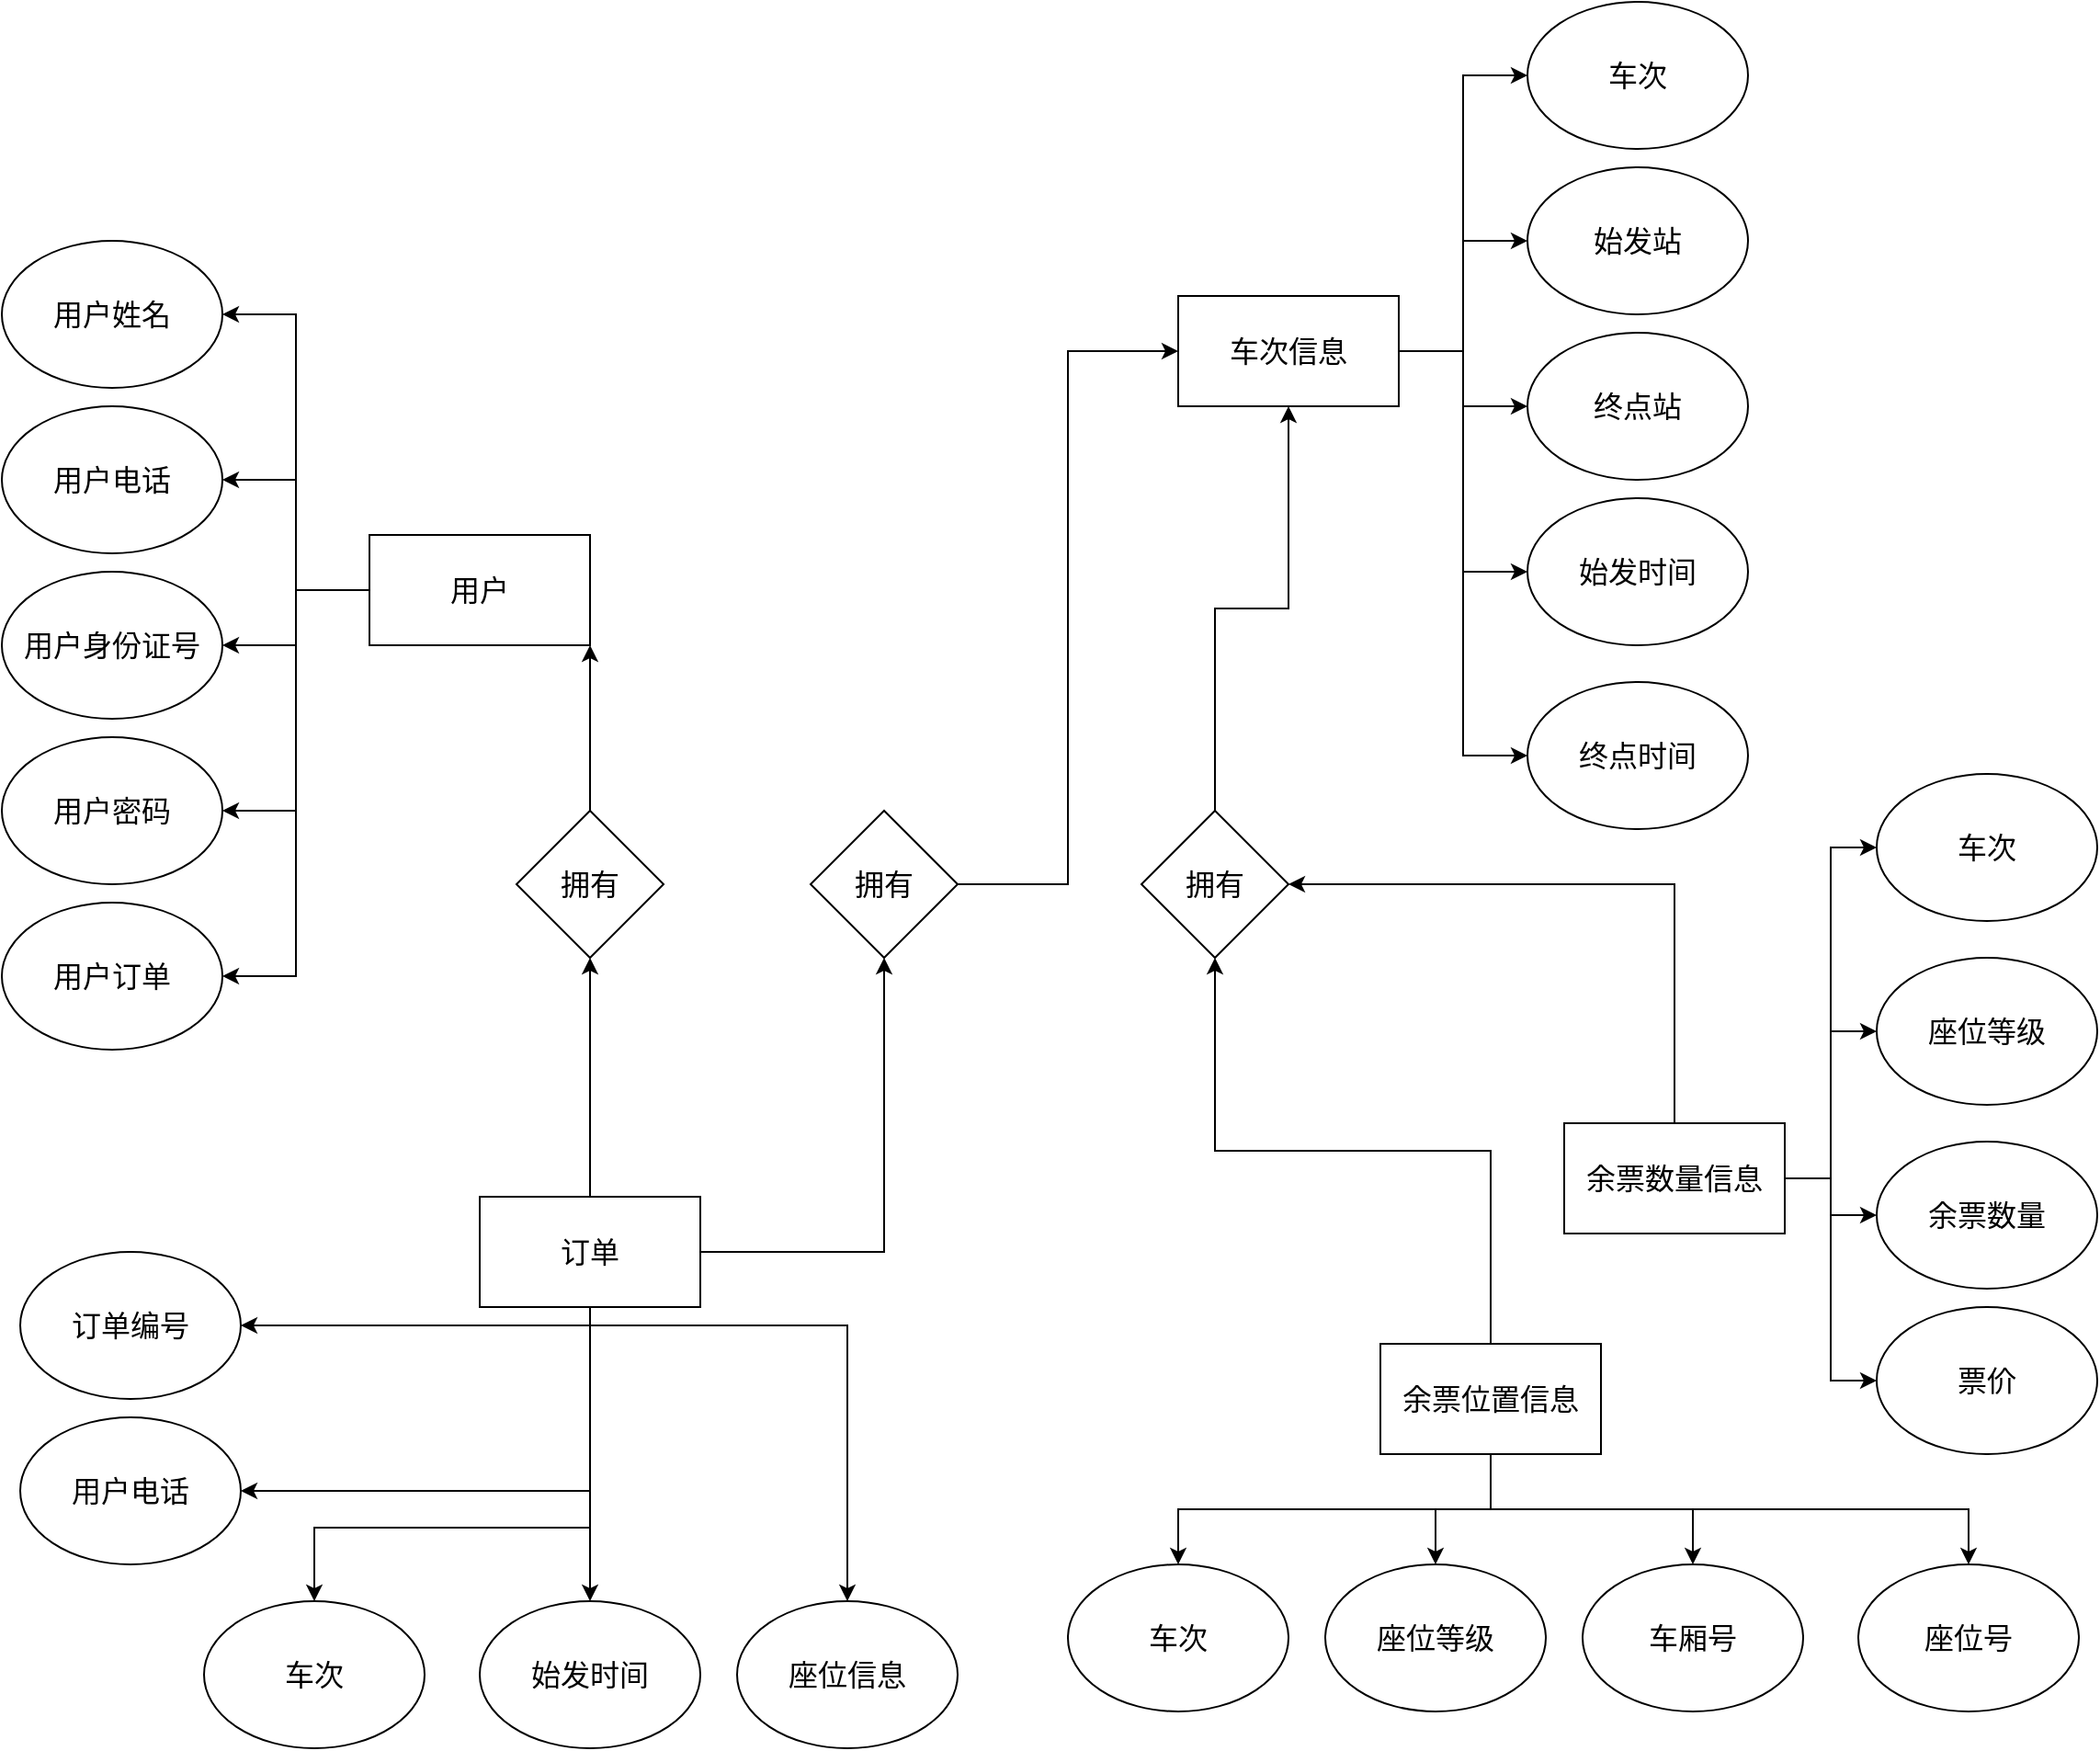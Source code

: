 <mxfile version="20.4.2" type="github">
  <diagram id="R2lEEEUBdFMjLlhIrx00" name="Page-1">
    <mxGraphModel dx="2031" dy="2189" grid="1" gridSize="10" guides="1" tooltips="1" connect="1" arrows="1" fold="1" page="1" pageScale="1" pageWidth="850" pageHeight="1100" math="0" shadow="0" extFonts="Permanent Marker^https://fonts.googleapis.com/css?family=Permanent+Marker">
      <root>
        <mxCell id="0" />
        <mxCell id="1" parent="0" />
        <mxCell id="SA7tYLyuMvEPq6KlVRxl-7" style="edgeStyle=orthogonalEdgeStyle;rounded=0;orthogonalLoop=1;jettySize=auto;html=1;exitX=0;exitY=0.5;exitDx=0;exitDy=0;entryX=1;entryY=0.5;entryDx=0;entryDy=0;fontSize=16;" edge="1" parent="1" source="SA7tYLyuMvEPq6KlVRxl-1" target="SA7tYLyuMvEPq6KlVRxl-2">
          <mxGeometry relative="1" as="geometry" />
        </mxCell>
        <mxCell id="SA7tYLyuMvEPq6KlVRxl-9" style="edgeStyle=orthogonalEdgeStyle;rounded=0;orthogonalLoop=1;jettySize=auto;html=1;entryX=1;entryY=0.5;entryDx=0;entryDy=0;fontSize=16;" edge="1" parent="1" source="SA7tYLyuMvEPq6KlVRxl-1" target="SA7tYLyuMvEPq6KlVRxl-5">
          <mxGeometry relative="1" as="geometry" />
        </mxCell>
        <mxCell id="SA7tYLyuMvEPq6KlVRxl-10" style="edgeStyle=orthogonalEdgeStyle;rounded=0;orthogonalLoop=1;jettySize=auto;html=1;entryX=1;entryY=0.5;entryDx=0;entryDy=0;fontSize=16;" edge="1" parent="1" source="SA7tYLyuMvEPq6KlVRxl-1" target="SA7tYLyuMvEPq6KlVRxl-4">
          <mxGeometry relative="1" as="geometry" />
        </mxCell>
        <mxCell id="SA7tYLyuMvEPq6KlVRxl-11" style="edgeStyle=orthogonalEdgeStyle;rounded=0;orthogonalLoop=1;jettySize=auto;html=1;entryX=1;entryY=0.5;entryDx=0;entryDy=0;fontSize=16;" edge="1" parent="1" source="SA7tYLyuMvEPq6KlVRxl-1" target="SA7tYLyuMvEPq6KlVRxl-6">
          <mxGeometry relative="1" as="geometry" />
        </mxCell>
        <mxCell id="SA7tYLyuMvEPq6KlVRxl-12" style="edgeStyle=orthogonalEdgeStyle;rounded=0;orthogonalLoop=1;jettySize=auto;html=1;entryX=1;entryY=0.5;entryDx=0;entryDy=0;fontSize=16;" edge="1" parent="1" source="SA7tYLyuMvEPq6KlVRxl-1" target="SA7tYLyuMvEPq6KlVRxl-3">
          <mxGeometry relative="1" as="geometry" />
        </mxCell>
        <mxCell id="SA7tYLyuMvEPq6KlVRxl-1" value="&lt;font style=&quot;font-size: 16px;&quot;&gt;用户&lt;/font&gt;" style="rounded=0;whiteSpace=wrap;html=1;" vertex="1" parent="1">
          <mxGeometry x="240" y="200" width="120" height="60" as="geometry" />
        </mxCell>
        <mxCell id="SA7tYLyuMvEPq6KlVRxl-2" value="用户姓名" style="ellipse;whiteSpace=wrap;html=1;fontSize=16;" vertex="1" parent="1">
          <mxGeometry x="40" y="40" width="120" height="80" as="geometry" />
        </mxCell>
        <mxCell id="SA7tYLyuMvEPq6KlVRxl-3" value="用户订单" style="ellipse;whiteSpace=wrap;html=1;fontSize=16;" vertex="1" parent="1">
          <mxGeometry x="40" y="400" width="120" height="80" as="geometry" />
        </mxCell>
        <mxCell id="SA7tYLyuMvEPq6KlVRxl-4" value="用户电话" style="ellipse;whiteSpace=wrap;html=1;fontSize=16;" vertex="1" parent="1">
          <mxGeometry x="40" y="130" width="120" height="80" as="geometry" />
        </mxCell>
        <mxCell id="SA7tYLyuMvEPq6KlVRxl-5" value="用户身份证号" style="ellipse;whiteSpace=wrap;html=1;fontSize=16;" vertex="1" parent="1">
          <mxGeometry x="40" y="220" width="120" height="80" as="geometry" />
        </mxCell>
        <mxCell id="SA7tYLyuMvEPq6KlVRxl-6" value="用户密码" style="ellipse;whiteSpace=wrap;html=1;fontSize=16;" vertex="1" parent="1">
          <mxGeometry x="40" y="310" width="120" height="80" as="geometry" />
        </mxCell>
        <mxCell id="SA7tYLyuMvEPq6KlVRxl-32" style="edgeStyle=orthogonalEdgeStyle;rounded=0;orthogonalLoop=1;jettySize=auto;html=1;entryX=0;entryY=0.5;entryDx=0;entryDy=0;fontSize=16;" edge="1" parent="1" source="SA7tYLyuMvEPq6KlVRxl-18" target="SA7tYLyuMvEPq6KlVRxl-19">
          <mxGeometry relative="1" as="geometry" />
        </mxCell>
        <mxCell id="SA7tYLyuMvEPq6KlVRxl-33" style="edgeStyle=orthogonalEdgeStyle;rounded=0;orthogonalLoop=1;jettySize=auto;html=1;fontSize=16;" edge="1" parent="1" source="SA7tYLyuMvEPq6KlVRxl-18" target="SA7tYLyuMvEPq6KlVRxl-22">
          <mxGeometry relative="1" as="geometry" />
        </mxCell>
        <mxCell id="SA7tYLyuMvEPq6KlVRxl-34" style="edgeStyle=orthogonalEdgeStyle;rounded=0;orthogonalLoop=1;jettySize=auto;html=1;entryX=0;entryY=0.5;entryDx=0;entryDy=0;fontSize=16;" edge="1" parent="1" source="SA7tYLyuMvEPq6KlVRxl-18" target="SA7tYLyuMvEPq6KlVRxl-23">
          <mxGeometry relative="1" as="geometry" />
        </mxCell>
        <mxCell id="SA7tYLyuMvEPq6KlVRxl-35" style="edgeStyle=orthogonalEdgeStyle;rounded=0;orthogonalLoop=1;jettySize=auto;html=1;entryX=0;entryY=0.5;entryDx=0;entryDy=0;fontSize=16;" edge="1" parent="1" source="SA7tYLyuMvEPq6KlVRxl-18" target="SA7tYLyuMvEPq6KlVRxl-20">
          <mxGeometry relative="1" as="geometry" />
        </mxCell>
        <mxCell id="SA7tYLyuMvEPq6KlVRxl-36" style="edgeStyle=orthogonalEdgeStyle;rounded=0;orthogonalLoop=1;jettySize=auto;html=1;entryX=0;entryY=0.5;entryDx=0;entryDy=0;fontSize=16;" edge="1" parent="1" source="SA7tYLyuMvEPq6KlVRxl-18" target="SA7tYLyuMvEPq6KlVRxl-25">
          <mxGeometry relative="1" as="geometry" />
        </mxCell>
        <mxCell id="SA7tYLyuMvEPq6KlVRxl-18" value="&lt;span style=&quot;font-size: 16px;&quot;&gt;车次信息&lt;/span&gt;" style="rounded=0;whiteSpace=wrap;html=1;" vertex="1" parent="1">
          <mxGeometry x="680" y="70" width="120" height="60" as="geometry" />
        </mxCell>
        <mxCell id="SA7tYLyuMvEPq6KlVRxl-19" value="车次" style="ellipse;whiteSpace=wrap;html=1;fontSize=16;" vertex="1" parent="1">
          <mxGeometry x="870" y="-90" width="120" height="80" as="geometry" />
        </mxCell>
        <mxCell id="SA7tYLyuMvEPq6KlVRxl-20" value="始发时间" style="ellipse;whiteSpace=wrap;html=1;fontSize=16;" vertex="1" parent="1">
          <mxGeometry x="870" y="180" width="120" height="80" as="geometry" />
        </mxCell>
        <mxCell id="SA7tYLyuMvEPq6KlVRxl-22" value="始发站" style="ellipse;whiteSpace=wrap;html=1;fontSize=16;" vertex="1" parent="1">
          <mxGeometry x="870" width="120" height="80" as="geometry" />
        </mxCell>
        <mxCell id="SA7tYLyuMvEPq6KlVRxl-23" value="终点站" style="ellipse;whiteSpace=wrap;html=1;fontSize=16;" vertex="1" parent="1">
          <mxGeometry x="870" y="90" width="120" height="80" as="geometry" />
        </mxCell>
        <mxCell id="SA7tYLyuMvEPq6KlVRxl-29" style="edgeStyle=orthogonalEdgeStyle;rounded=0;orthogonalLoop=1;jettySize=auto;html=1;exitX=0;exitY=0;exitDx=0;exitDy=0;entryX=0.5;entryY=1;entryDx=0;entryDy=0;fontSize=16;" edge="1" parent="1" source="SA7tYLyuMvEPq6KlVRxl-24" target="SA7tYLyuMvEPq6KlVRxl-27">
          <mxGeometry relative="1" as="geometry">
            <Array as="points">
              <mxPoint x="360" y="560" />
            </Array>
          </mxGeometry>
        </mxCell>
        <mxCell id="SA7tYLyuMvEPq6KlVRxl-40" style="edgeStyle=orthogonalEdgeStyle;rounded=0;orthogonalLoop=1;jettySize=auto;html=1;exitX=0.5;exitY=1;exitDx=0;exitDy=0;entryX=1;entryY=0.5;entryDx=0;entryDy=0;fontSize=16;" edge="1" parent="1" source="SA7tYLyuMvEPq6KlVRxl-24" target="SA7tYLyuMvEPq6KlVRxl-26">
          <mxGeometry relative="1" as="geometry">
            <Array as="points">
              <mxPoint x="360" y="630" />
            </Array>
          </mxGeometry>
        </mxCell>
        <mxCell id="SA7tYLyuMvEPq6KlVRxl-42" style="edgeStyle=orthogonalEdgeStyle;rounded=0;orthogonalLoop=1;jettySize=auto;html=1;entryX=1;entryY=0.5;entryDx=0;entryDy=0;fontSize=16;" edge="1" parent="1" source="SA7tYLyuMvEPq6KlVRxl-24" target="SA7tYLyuMvEPq6KlVRxl-37">
          <mxGeometry relative="1" as="geometry">
            <Array as="points">
              <mxPoint x="360" y="720" />
            </Array>
          </mxGeometry>
        </mxCell>
        <mxCell id="SA7tYLyuMvEPq6KlVRxl-43" style="edgeStyle=orthogonalEdgeStyle;rounded=0;orthogonalLoop=1;jettySize=auto;html=1;entryX=0.5;entryY=0;entryDx=0;entryDy=0;fontSize=16;" edge="1" parent="1" source="SA7tYLyuMvEPq6KlVRxl-24" target="SA7tYLyuMvEPq6KlVRxl-38">
          <mxGeometry relative="1" as="geometry">
            <Array as="points">
              <mxPoint x="360" y="740" />
              <mxPoint x="210" y="740" />
            </Array>
          </mxGeometry>
        </mxCell>
        <mxCell id="SA7tYLyuMvEPq6KlVRxl-44" style="edgeStyle=orthogonalEdgeStyle;rounded=0;orthogonalLoop=1;jettySize=auto;html=1;entryX=0.5;entryY=0;entryDx=0;entryDy=0;fontSize=16;" edge="1" parent="1" source="SA7tYLyuMvEPq6KlVRxl-24" target="SA7tYLyuMvEPq6KlVRxl-39">
          <mxGeometry relative="1" as="geometry" />
        </mxCell>
        <mxCell id="SA7tYLyuMvEPq6KlVRxl-51" style="edgeStyle=orthogonalEdgeStyle;rounded=0;orthogonalLoop=1;jettySize=auto;html=1;entryX=0.5;entryY=1;entryDx=0;entryDy=0;fontSize=16;" edge="1" parent="1" source="SA7tYLyuMvEPq6KlVRxl-24" target="SA7tYLyuMvEPq6KlVRxl-50">
          <mxGeometry relative="1" as="geometry" />
        </mxCell>
        <mxCell id="SA7tYLyuMvEPq6KlVRxl-54" style="edgeStyle=orthogonalEdgeStyle;rounded=0;orthogonalLoop=1;jettySize=auto;html=1;fontSize=16;" edge="1" parent="1" source="SA7tYLyuMvEPq6KlVRxl-24" target="SA7tYLyuMvEPq6KlVRxl-53">
          <mxGeometry relative="1" as="geometry">
            <Array as="points">
              <mxPoint x="360" y="630" />
              <mxPoint x="500" y="630" />
            </Array>
          </mxGeometry>
        </mxCell>
        <mxCell id="SA7tYLyuMvEPq6KlVRxl-24" value="&lt;span style=&quot;font-size: 16px;&quot;&gt;订单&lt;/span&gt;" style="rounded=0;whiteSpace=wrap;html=1;" vertex="1" parent="1">
          <mxGeometry x="300" y="560" width="120" height="60" as="geometry" />
        </mxCell>
        <mxCell id="SA7tYLyuMvEPq6KlVRxl-25" value="终点时间" style="ellipse;whiteSpace=wrap;html=1;fontSize=16;" vertex="1" parent="1">
          <mxGeometry x="870" y="280" width="120" height="80" as="geometry" />
        </mxCell>
        <mxCell id="SA7tYLyuMvEPq6KlVRxl-26" value="订单编号" style="ellipse;whiteSpace=wrap;html=1;fontSize=16;" vertex="1" parent="1">
          <mxGeometry x="50" y="590" width="120" height="80" as="geometry" />
        </mxCell>
        <mxCell id="SA7tYLyuMvEPq6KlVRxl-30" style="edgeStyle=orthogonalEdgeStyle;rounded=0;orthogonalLoop=1;jettySize=auto;html=1;exitX=0.5;exitY=0;exitDx=0;exitDy=0;entryX=1;entryY=1;entryDx=0;entryDy=0;fontSize=16;" edge="1" parent="1" source="SA7tYLyuMvEPq6KlVRxl-27" target="SA7tYLyuMvEPq6KlVRxl-1">
          <mxGeometry relative="1" as="geometry" />
        </mxCell>
        <mxCell id="SA7tYLyuMvEPq6KlVRxl-27" value="拥有" style="rhombus;whiteSpace=wrap;html=1;fontSize=16;" vertex="1" parent="1">
          <mxGeometry x="320" y="350" width="80" height="80" as="geometry" />
        </mxCell>
        <mxCell id="SA7tYLyuMvEPq6KlVRxl-37" value="用户电话" style="ellipse;whiteSpace=wrap;html=1;fontSize=16;" vertex="1" parent="1">
          <mxGeometry x="50" y="680" width="120" height="80" as="geometry" />
        </mxCell>
        <mxCell id="SA7tYLyuMvEPq6KlVRxl-38" value="车次" style="ellipse;whiteSpace=wrap;html=1;fontSize=16;" vertex="1" parent="1">
          <mxGeometry x="150" y="780" width="120" height="80" as="geometry" />
        </mxCell>
        <mxCell id="SA7tYLyuMvEPq6KlVRxl-39" value="始发时间" style="ellipse;whiteSpace=wrap;html=1;fontSize=16;" vertex="1" parent="1">
          <mxGeometry x="300" y="780" width="120" height="80" as="geometry" />
        </mxCell>
        <mxCell id="SA7tYLyuMvEPq6KlVRxl-73" style="edgeStyle=orthogonalEdgeStyle;rounded=0;orthogonalLoop=1;jettySize=auto;html=1;exitX=0.5;exitY=0;exitDx=0;exitDy=0;fontSize=16;" edge="1" parent="1" source="SA7tYLyuMvEPq6KlVRxl-48" target="SA7tYLyuMvEPq6KlVRxl-18">
          <mxGeometry relative="1" as="geometry" />
        </mxCell>
        <mxCell id="SA7tYLyuMvEPq6KlVRxl-48" value="拥有" style="rhombus;whiteSpace=wrap;html=1;fontSize=16;" vertex="1" parent="1">
          <mxGeometry x="660" y="350" width="80" height="80" as="geometry" />
        </mxCell>
        <mxCell id="SA7tYLyuMvEPq6KlVRxl-52" style="edgeStyle=orthogonalEdgeStyle;rounded=0;orthogonalLoop=1;jettySize=auto;html=1;entryX=0;entryY=0.5;entryDx=0;entryDy=0;fontSize=16;" edge="1" parent="1" source="SA7tYLyuMvEPq6KlVRxl-50" target="SA7tYLyuMvEPq6KlVRxl-18">
          <mxGeometry relative="1" as="geometry" />
        </mxCell>
        <mxCell id="SA7tYLyuMvEPq6KlVRxl-50" value="拥有" style="rhombus;whiteSpace=wrap;html=1;fontSize=16;" vertex="1" parent="1">
          <mxGeometry x="480" y="350" width="80" height="80" as="geometry" />
        </mxCell>
        <mxCell id="SA7tYLyuMvEPq6KlVRxl-53" value="座位信息" style="ellipse;whiteSpace=wrap;html=1;fontSize=16;" vertex="1" parent="1">
          <mxGeometry x="440" y="780" width="120" height="80" as="geometry" />
        </mxCell>
        <mxCell id="SA7tYLyuMvEPq6KlVRxl-55" value="车次" style="ellipse;whiteSpace=wrap;html=1;fontSize=16;" vertex="1" parent="1">
          <mxGeometry x="620" y="760" width="120" height="80" as="geometry" />
        </mxCell>
        <mxCell id="SA7tYLyuMvEPq6KlVRxl-56" value="座位等级" style="ellipse;whiteSpace=wrap;html=1;fontSize=16;" vertex="1" parent="1">
          <mxGeometry x="760" y="760" width="120" height="80" as="geometry" />
        </mxCell>
        <mxCell id="SA7tYLyuMvEPq6KlVRxl-57" value="车厢号" style="ellipse;whiteSpace=wrap;html=1;fontSize=16;" vertex="1" parent="1">
          <mxGeometry x="900" y="760" width="120" height="80" as="geometry" />
        </mxCell>
        <mxCell id="SA7tYLyuMvEPq6KlVRxl-58" value="座位号" style="ellipse;whiteSpace=wrap;html=1;fontSize=16;" vertex="1" parent="1">
          <mxGeometry x="1050" y="760" width="120" height="80" as="geometry" />
        </mxCell>
        <mxCell id="SA7tYLyuMvEPq6KlVRxl-69" style="edgeStyle=orthogonalEdgeStyle;rounded=0;orthogonalLoop=1;jettySize=auto;html=1;entryX=0.5;entryY=0;entryDx=0;entryDy=0;fontSize=16;" edge="1" parent="1" source="SA7tYLyuMvEPq6KlVRxl-59" target="SA7tYLyuMvEPq6KlVRxl-55">
          <mxGeometry relative="1" as="geometry">
            <Array as="points">
              <mxPoint x="850" y="730" />
              <mxPoint x="680" y="730" />
            </Array>
          </mxGeometry>
        </mxCell>
        <mxCell id="SA7tYLyuMvEPq6KlVRxl-70" style="edgeStyle=orthogonalEdgeStyle;rounded=0;orthogonalLoop=1;jettySize=auto;html=1;entryX=0.5;entryY=0;entryDx=0;entryDy=0;fontSize=16;" edge="1" parent="1" source="SA7tYLyuMvEPq6KlVRxl-59" target="SA7tYLyuMvEPq6KlVRxl-56">
          <mxGeometry relative="1" as="geometry" />
        </mxCell>
        <mxCell id="SA7tYLyuMvEPq6KlVRxl-71" style="edgeStyle=orthogonalEdgeStyle;rounded=0;orthogonalLoop=1;jettySize=auto;html=1;entryX=0.5;entryY=0;entryDx=0;entryDy=0;fontSize=16;" edge="1" parent="1" source="SA7tYLyuMvEPq6KlVRxl-59" target="SA7tYLyuMvEPq6KlVRxl-57">
          <mxGeometry relative="1" as="geometry" />
        </mxCell>
        <mxCell id="SA7tYLyuMvEPq6KlVRxl-72" style="edgeStyle=orthogonalEdgeStyle;rounded=0;orthogonalLoop=1;jettySize=auto;html=1;fontSize=16;" edge="1" parent="1" source="SA7tYLyuMvEPq6KlVRxl-59" target="SA7tYLyuMvEPq6KlVRxl-58">
          <mxGeometry relative="1" as="geometry">
            <Array as="points">
              <mxPoint x="850" y="730" />
              <mxPoint x="1110" y="730" />
            </Array>
          </mxGeometry>
        </mxCell>
        <mxCell id="SA7tYLyuMvEPq6KlVRxl-74" style="edgeStyle=orthogonalEdgeStyle;rounded=0;orthogonalLoop=1;jettySize=auto;html=1;exitX=0.5;exitY=0;exitDx=0;exitDy=0;entryX=0.5;entryY=1;entryDx=0;entryDy=0;fontSize=16;" edge="1" parent="1" source="SA7tYLyuMvEPq6KlVRxl-59" target="SA7tYLyuMvEPq6KlVRxl-48">
          <mxGeometry relative="1" as="geometry" />
        </mxCell>
        <mxCell id="SA7tYLyuMvEPq6KlVRxl-59" value="余票位置信息&lt;span style=&quot;color: rgba(0, 0, 0, 0); font-family: monospace; font-size: 0px; text-align: start;&quot;&gt;%3CmxGraphModel%3E%3Croot%3E%3CmxCell%20id%3D%220%22%2F%3E%3CmxCell%20id%3D%221%22%20parent%3D%220%22%2F%3E%3CmxCell%20id%3D%222%22%20value%3D%22%26lt%3Bspan%20style%3D%26quot%3Bfont-size%3A%2016px%3B%26quot%3B%26gt%3B%E5%88%97%E8%BD%A6%26lt%3B%2Fspan%26gt%3B%22%20style%3D%22rounded%3D0%3BwhiteSpace%3Dwrap%3Bhtml%3D1%3B%22%20vertex%3D%221%22%20parent%3D%221%22%3E%3CmxGeometry%20x%3D%22640%22%20y%3D%22210%22%20width%3D%22120%22%20height%3D%2260%22%20as%3D%22geometry%22%2F%3E%3C%2FmxCell%3E%3C%2Froot%3E%3C%2FmxGraphModel%3E&lt;/span&gt;" style="rounded=0;whiteSpace=wrap;html=1;fontSize=16;" vertex="1" parent="1">
          <mxGeometry x="790" y="640" width="120" height="60" as="geometry" />
        </mxCell>
        <mxCell id="SA7tYLyuMvEPq6KlVRxl-65" style="edgeStyle=orthogonalEdgeStyle;rounded=0;orthogonalLoop=1;jettySize=auto;html=1;exitX=1;exitY=0.5;exitDx=0;exitDy=0;entryX=0;entryY=0.5;entryDx=0;entryDy=0;fontSize=16;" edge="1" parent="1" source="SA7tYLyuMvEPq6KlVRxl-60" target="SA7tYLyuMvEPq6KlVRxl-61">
          <mxGeometry relative="1" as="geometry" />
        </mxCell>
        <mxCell id="SA7tYLyuMvEPq6KlVRxl-66" style="edgeStyle=orthogonalEdgeStyle;rounded=0;orthogonalLoop=1;jettySize=auto;html=1;entryX=0;entryY=0.5;entryDx=0;entryDy=0;fontSize=16;" edge="1" parent="1" source="SA7tYLyuMvEPq6KlVRxl-60" target="SA7tYLyuMvEPq6KlVRxl-62">
          <mxGeometry relative="1" as="geometry" />
        </mxCell>
        <mxCell id="SA7tYLyuMvEPq6KlVRxl-67" style="edgeStyle=orthogonalEdgeStyle;rounded=0;orthogonalLoop=1;jettySize=auto;html=1;entryX=0;entryY=0.5;entryDx=0;entryDy=0;fontSize=16;" edge="1" parent="1" source="SA7tYLyuMvEPq6KlVRxl-60" target="SA7tYLyuMvEPq6KlVRxl-63">
          <mxGeometry relative="1" as="geometry" />
        </mxCell>
        <mxCell id="SA7tYLyuMvEPq6KlVRxl-68" style="edgeStyle=orthogonalEdgeStyle;rounded=0;orthogonalLoop=1;jettySize=auto;html=1;entryX=0;entryY=0.5;entryDx=0;entryDy=0;fontSize=16;" edge="1" parent="1" source="SA7tYLyuMvEPq6KlVRxl-60" target="SA7tYLyuMvEPq6KlVRxl-64">
          <mxGeometry relative="1" as="geometry" />
        </mxCell>
        <mxCell id="SA7tYLyuMvEPq6KlVRxl-75" style="edgeStyle=orthogonalEdgeStyle;rounded=0;orthogonalLoop=1;jettySize=auto;html=1;entryX=1;entryY=0.5;entryDx=0;entryDy=0;fontSize=16;" edge="1" parent="1" source="SA7tYLyuMvEPq6KlVRxl-60" target="SA7tYLyuMvEPq6KlVRxl-48">
          <mxGeometry relative="1" as="geometry">
            <Array as="points">
              <mxPoint x="950" y="390" />
            </Array>
          </mxGeometry>
        </mxCell>
        <mxCell id="SA7tYLyuMvEPq6KlVRxl-60" value="余票数量信息&lt;span style=&quot;color: rgba(0, 0, 0, 0); font-family: monospace; font-size: 0px; text-align: start;&quot;&gt;%3CmxGraphModel%3E%3Croot%3E%3CmxCell%20id%3D%220%22%2F%3E%3CmxCell%20id%3D%221%22%20parent%3D%220%22%2F%3E%3CmxCell%20id%3D%222%22%20value%3D%22%26lt%3Bspan%20style%3D%26quot%3Bfont-size%3A%2016px%3B%26quot%3B%26gt%3B%E5%88%97%E8%BD%A6%26lt%3B%2Fspan%26gt%3B%22%20style%3D%22rounded%3D0%3BwhiteSpace%3Dwrap%3Bhtml%3D1%3B%22%20vertex%3D%221%22%20parent%3D%221%22%3E%3CmxGeometry%20x%3D%22640%22%20y%3D%22210%22%20width%3D%22120%22%20height%3D%2260%22%20as%3D%22geometry%22%2F%3E%3C%2FmxCell%3E%3C%2Froot%3E%3C%2FmxGraphModel%3E&lt;/span&gt;" style="rounded=0;whiteSpace=wrap;html=1;fontSize=16;" vertex="1" parent="1">
          <mxGeometry x="890" y="520" width="120" height="60" as="geometry" />
        </mxCell>
        <mxCell id="SA7tYLyuMvEPq6KlVRxl-61" value="车次" style="ellipse;whiteSpace=wrap;html=1;fontSize=16;" vertex="1" parent="1">
          <mxGeometry x="1060" y="330" width="120" height="80" as="geometry" />
        </mxCell>
        <mxCell id="SA7tYLyuMvEPq6KlVRxl-62" value="座位等级" style="ellipse;whiteSpace=wrap;html=1;fontSize=16;" vertex="1" parent="1">
          <mxGeometry x="1060" y="430" width="120" height="80" as="geometry" />
        </mxCell>
        <mxCell id="SA7tYLyuMvEPq6KlVRxl-63" value="余票数量" style="ellipse;whiteSpace=wrap;html=1;fontSize=16;" vertex="1" parent="1">
          <mxGeometry x="1060" y="530" width="120" height="80" as="geometry" />
        </mxCell>
        <mxCell id="SA7tYLyuMvEPq6KlVRxl-64" value="票价" style="ellipse;whiteSpace=wrap;html=1;fontSize=16;" vertex="1" parent="1">
          <mxGeometry x="1060" y="620" width="120" height="80" as="geometry" />
        </mxCell>
      </root>
    </mxGraphModel>
  </diagram>
</mxfile>
